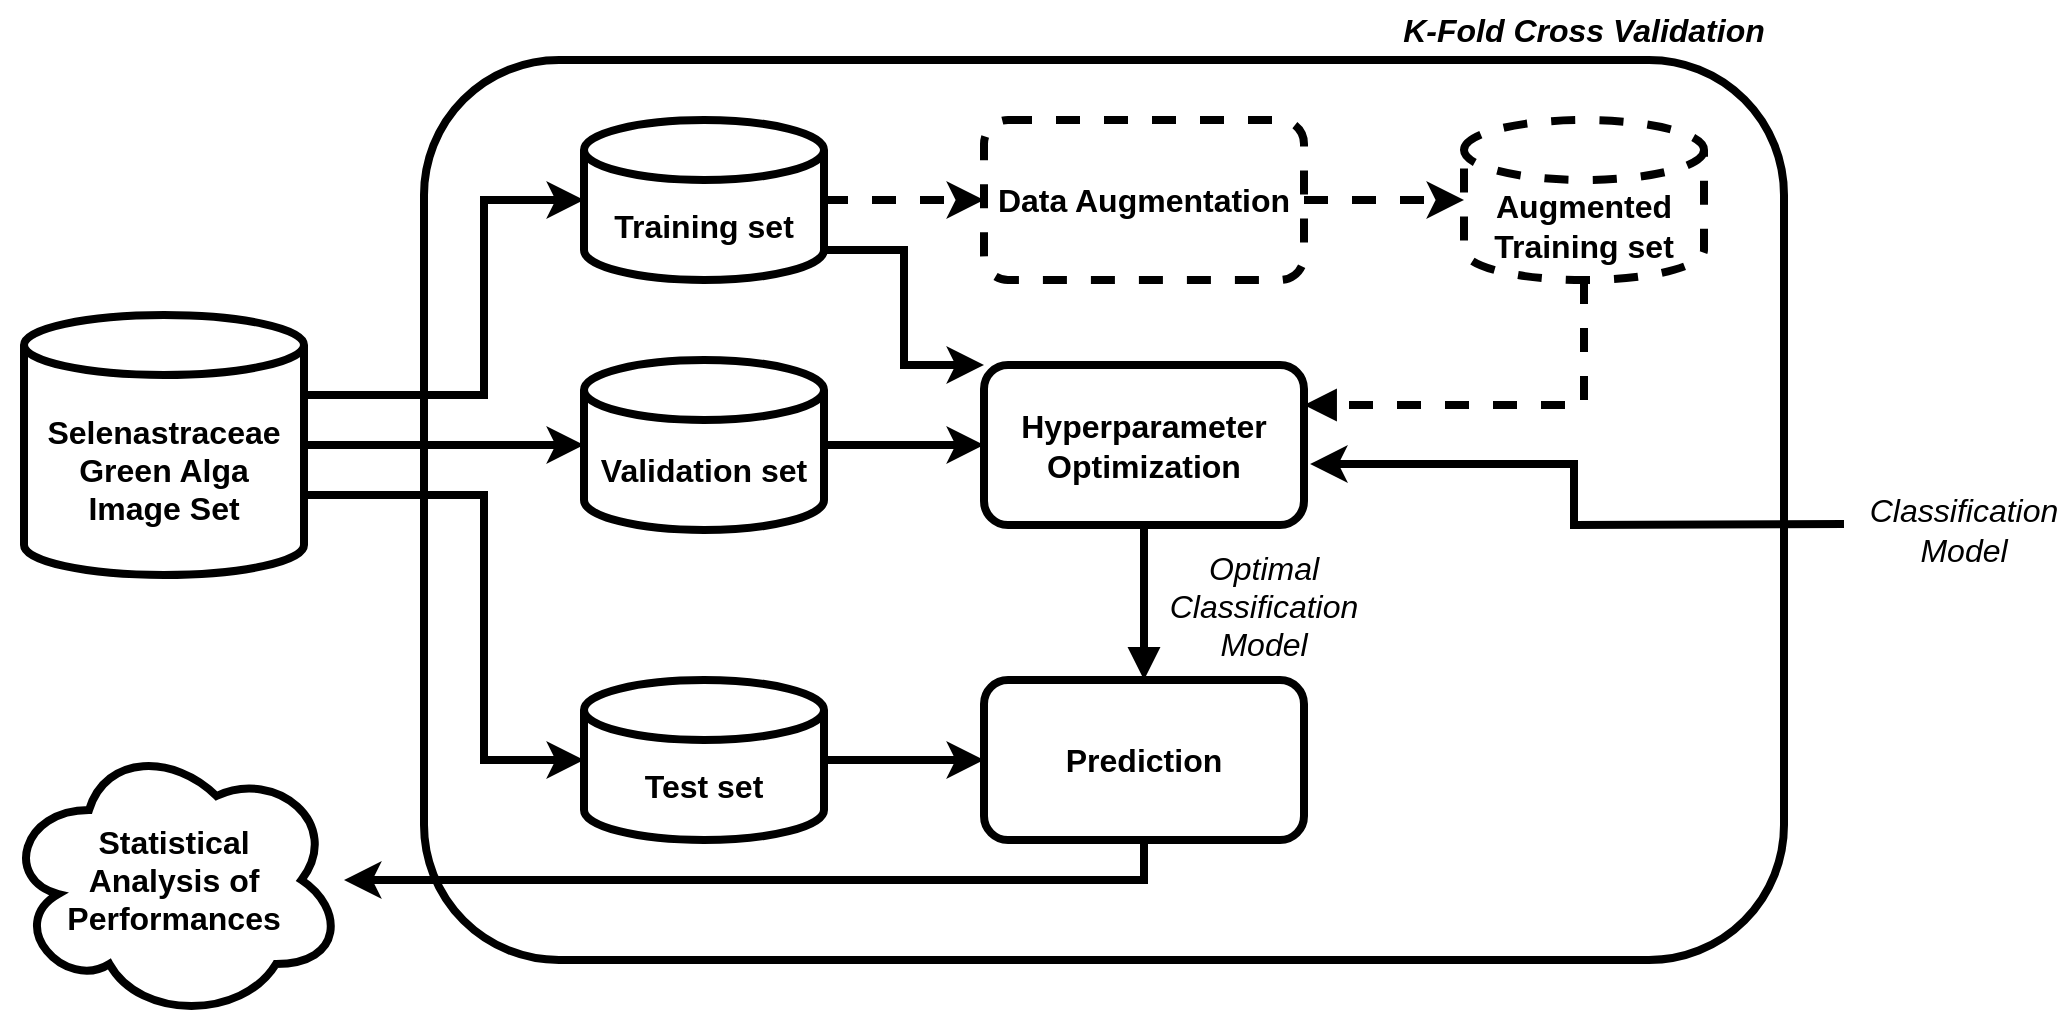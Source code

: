 <mxfile version="23.1.1" type="github">
  <diagram id="C5RBs43oDa-KdzZeNtuy" name="Page-1">
    <mxGraphModel dx="2191" dy="1962" grid="1" gridSize="10" guides="1" tooltips="1" connect="1" arrows="1" fold="1" page="1" pageScale="1" pageWidth="827" pageHeight="1169" math="0" shadow="0">
      <root>
        <mxCell id="WIyWlLk6GJQsqaUBKTNV-0" />
        <mxCell id="WIyWlLk6GJQsqaUBKTNV-1" parent="WIyWlLk6GJQsqaUBKTNV-0" />
        <mxCell id="K4ExU7u0aYPTxoNJ10s2-50" value="" style="rounded=1;whiteSpace=wrap;html=1;fillColor=none;strokeWidth=4;" parent="WIyWlLk6GJQsqaUBKTNV-1" vertex="1">
          <mxGeometry x="200" y="10" width="680" height="450" as="geometry" />
        </mxCell>
        <mxCell id="wzIpbfzJvulj5RHvsVlj-0" value="Selenastraceae&lt;br&gt;Green Alga&lt;br&gt;Image Set" style="shape=cylinder3;whiteSpace=wrap;html=1;boundedLbl=1;backgroundOutline=1;size=15;fontSize=16;strokeWidth=4;fontStyle=1" parent="WIyWlLk6GJQsqaUBKTNV-1" vertex="1">
          <mxGeometry y="137.5" width="140" height="130" as="geometry" />
        </mxCell>
        <mxCell id="K4ExU7u0aYPTxoNJ10s2-51" style="edgeStyle=orthogonalEdgeStyle;rounded=0;orthogonalLoop=1;jettySize=auto;html=1;exitX=0.5;exitY=1;exitDx=0;exitDy=0;strokeWidth=4;" parent="WIyWlLk6GJQsqaUBKTNV-1" source="wzIpbfzJvulj5RHvsVlj-13" target="wzIpbfzJvulj5RHvsVlj-24" edge="1">
          <mxGeometry relative="1" as="geometry" />
        </mxCell>
        <mxCell id="wzIpbfzJvulj5RHvsVlj-13" value="Prediction" style="rounded=1;whiteSpace=wrap;html=1;fontSize=16;glass=0;strokeWidth=4;shadow=0;fontStyle=1" parent="WIyWlLk6GJQsqaUBKTNV-1" vertex="1">
          <mxGeometry x="480" y="320" width="160" height="80" as="geometry" />
        </mxCell>
        <mxCell id="wzIpbfzJvulj5RHvsVlj-24" value="Statistical&lt;br&gt;Analysis of&lt;br&gt;Performances" style="ellipse;shape=cloud;whiteSpace=wrap;html=1;fontSize=16;strokeWidth=4;fontStyle=1" parent="WIyWlLk6GJQsqaUBKTNV-1" vertex="1">
          <mxGeometry x="-10" y="350" width="170" height="140" as="geometry" />
        </mxCell>
        <mxCell id="K4ExU7u0aYPTxoNJ10s2-27" style="edgeStyle=orthogonalEdgeStyle;rounded=0;orthogonalLoop=1;jettySize=auto;html=1;exitX=0.5;exitY=1;exitDx=0;exitDy=0;entryX=0.5;entryY=0;entryDx=0;entryDy=0;strokeWidth=4;endArrow=block;endFill=1;" parent="WIyWlLk6GJQsqaUBKTNV-1" source="K4ExU7u0aYPTxoNJ10s2-8" target="wzIpbfzJvulj5RHvsVlj-13" edge="1">
          <mxGeometry relative="1" as="geometry" />
        </mxCell>
        <mxCell id="K4ExU7u0aYPTxoNJ10s2-8" value="Hyperparameter&lt;br&gt;Optimization" style="rounded=1;whiteSpace=wrap;html=1;fontSize=16;glass=0;strokeWidth=4;shadow=0;fontStyle=1" parent="WIyWlLk6GJQsqaUBKTNV-1" vertex="1">
          <mxGeometry x="480" y="162.5" width="160" height="80" as="geometry" />
        </mxCell>
        <mxCell id="K4ExU7u0aYPTxoNJ10s2-13" style="edgeStyle=orthogonalEdgeStyle;rounded=0;orthogonalLoop=1;jettySize=auto;html=1;exitX=1;exitY=0.5;exitDx=0;exitDy=0;exitPerimeter=0;entryX=0;entryY=0.5;entryDx=0;entryDy=0;strokeWidth=4;strokeColor=#000000;dashed=1;" parent="WIyWlLk6GJQsqaUBKTNV-1" source="K4ExU7u0aYPTxoNJ10s2-9" target="K4ExU7u0aYPTxoNJ10s2-16" edge="1">
          <mxGeometry relative="1" as="geometry">
            <mxPoint x="460" y="85" as="targetPoint" />
          </mxGeometry>
        </mxCell>
        <mxCell id="K4ExU7u0aYPTxoNJ10s2-38" style="edgeStyle=orthogonalEdgeStyle;rounded=0;orthogonalLoop=1;jettySize=auto;html=1;exitX=1;exitY=1;exitDx=0;exitDy=-15;exitPerimeter=0;entryX=0;entryY=0;entryDx=0;entryDy=0;strokeWidth=4;" parent="WIyWlLk6GJQsqaUBKTNV-1" source="K4ExU7u0aYPTxoNJ10s2-9" target="K4ExU7u0aYPTxoNJ10s2-8" edge="1">
          <mxGeometry relative="1" as="geometry">
            <Array as="points">
              <mxPoint x="440" y="105" />
              <mxPoint x="440" y="163" />
            </Array>
          </mxGeometry>
        </mxCell>
        <mxCell id="K4ExU7u0aYPTxoNJ10s2-9" value="Training set" style="shape=cylinder3;whiteSpace=wrap;html=1;boundedLbl=1;backgroundOutline=1;size=15;fontSize=16;strokeWidth=4;fontStyle=1" parent="WIyWlLk6GJQsqaUBKTNV-1" vertex="1">
          <mxGeometry x="280" y="40" width="120" height="80" as="geometry" />
        </mxCell>
        <mxCell id="K4ExU7u0aYPTxoNJ10s2-15" style="edgeStyle=orthogonalEdgeStyle;rounded=0;orthogonalLoop=1;jettySize=auto;html=1;exitX=1;exitY=0.5;exitDx=0;exitDy=0;exitPerimeter=0;entryX=0;entryY=0.5;entryDx=0;entryDy=0;strokeWidth=4;" parent="WIyWlLk6GJQsqaUBKTNV-1" source="K4ExU7u0aYPTxoNJ10s2-10" target="K4ExU7u0aYPTxoNJ10s2-8" edge="1">
          <mxGeometry relative="1" as="geometry" />
        </mxCell>
        <mxCell id="K4ExU7u0aYPTxoNJ10s2-10" value="Validation set" style="shape=cylinder3;whiteSpace=wrap;html=1;boundedLbl=1;backgroundOutline=1;size=15;fontSize=16;strokeWidth=4;fontStyle=1" parent="WIyWlLk6GJQsqaUBKTNV-1" vertex="1">
          <mxGeometry x="280" y="160" width="120" height="85" as="geometry" />
        </mxCell>
        <mxCell id="K4ExU7u0aYPTxoNJ10s2-24" style="edgeStyle=orthogonalEdgeStyle;rounded=0;orthogonalLoop=1;jettySize=auto;html=1;entryX=0;entryY=0.5;entryDx=0;entryDy=0;strokeWidth=4;" parent="WIyWlLk6GJQsqaUBKTNV-1" source="K4ExU7u0aYPTxoNJ10s2-11" target="wzIpbfzJvulj5RHvsVlj-13" edge="1">
          <mxGeometry relative="1" as="geometry" />
        </mxCell>
        <mxCell id="K4ExU7u0aYPTxoNJ10s2-11" value="Test set" style="shape=cylinder3;whiteSpace=wrap;html=1;boundedLbl=1;backgroundOutline=1;size=15;fontSize=16;strokeWidth=4;fontStyle=1" parent="WIyWlLk6GJQsqaUBKTNV-1" vertex="1">
          <mxGeometry x="280" y="320" width="120" height="80" as="geometry" />
        </mxCell>
        <mxCell id="K4ExU7u0aYPTxoNJ10s2-16" value="Data Augmentation" style="rounded=1;whiteSpace=wrap;html=1;fontSize=16;glass=0;strokeWidth=4;shadow=0;fontStyle=1;dashed=1;" parent="WIyWlLk6GJQsqaUBKTNV-1" vertex="1">
          <mxGeometry x="480" y="40" width="160" height="80" as="geometry" />
        </mxCell>
        <mxCell id="K4ExU7u0aYPTxoNJ10s2-19" style="edgeStyle=orthogonalEdgeStyle;rounded=0;orthogonalLoop=1;jettySize=auto;html=1;entryX=0;entryY=0.5;entryDx=0;entryDy=0;entryPerimeter=0;strokeWidth=4;dashed=1;" parent="WIyWlLk6GJQsqaUBKTNV-1" source="K4ExU7u0aYPTxoNJ10s2-16" edge="1">
          <mxGeometry relative="1" as="geometry">
            <mxPoint x="720" y="80" as="targetPoint" />
          </mxGeometry>
        </mxCell>
        <mxCell id="K4ExU7u0aYPTxoNJ10s2-35" style="edgeStyle=orthogonalEdgeStyle;rounded=0;orthogonalLoop=1;jettySize=auto;html=1;exitX=1;exitY=0.5;exitDx=0;exitDy=0;exitPerimeter=0;entryX=0;entryY=0.5;entryDx=0;entryDy=0;entryPerimeter=0;strokeWidth=4;" parent="WIyWlLk6GJQsqaUBKTNV-1" source="wzIpbfzJvulj5RHvsVlj-0" target="K4ExU7u0aYPTxoNJ10s2-10" edge="1">
          <mxGeometry relative="1" as="geometry" />
        </mxCell>
        <mxCell id="K4ExU7u0aYPTxoNJ10s2-36" style="edgeStyle=orthogonalEdgeStyle;rounded=0;orthogonalLoop=1;jettySize=auto;html=1;exitX=1;exitY=0;exitDx=0;exitDy=40;exitPerimeter=0;entryX=0;entryY=0.5;entryDx=0;entryDy=0;entryPerimeter=0;strokeWidth=4;" parent="WIyWlLk6GJQsqaUBKTNV-1" source="wzIpbfzJvulj5RHvsVlj-0" target="K4ExU7u0aYPTxoNJ10s2-9" edge="1">
          <mxGeometry relative="1" as="geometry">
            <Array as="points">
              <mxPoint x="230" y="178" />
              <mxPoint x="230" y="80" />
            </Array>
          </mxGeometry>
        </mxCell>
        <mxCell id="K4ExU7u0aYPTxoNJ10s2-37" style="edgeStyle=orthogonalEdgeStyle;rounded=0;orthogonalLoop=1;jettySize=auto;html=1;exitX=1;exitY=0;exitDx=0;exitDy=90;exitPerimeter=0;entryX=0;entryY=0.5;entryDx=0;entryDy=0;entryPerimeter=0;strokeWidth=4;" parent="WIyWlLk6GJQsqaUBKTNV-1" source="wzIpbfzJvulj5RHvsVlj-0" target="K4ExU7u0aYPTxoNJ10s2-11" edge="1">
          <mxGeometry relative="1" as="geometry">
            <Array as="points">
              <mxPoint x="230" y="228" />
              <mxPoint x="230" y="360" />
            </Array>
          </mxGeometry>
        </mxCell>
        <mxCell id="K4ExU7u0aYPTxoNJ10s2-41" style="edgeStyle=orthogonalEdgeStyle;rounded=0;orthogonalLoop=1;jettySize=auto;html=1;exitX=0.5;exitY=1;exitDx=0;exitDy=0;exitPerimeter=0;entryX=1;entryY=0.25;entryDx=0;entryDy=0;strokeWidth=4;endArrow=block;endFill=1;dashed=1;" parent="WIyWlLk6GJQsqaUBKTNV-1" source="K4ExU7u0aYPTxoNJ10s2-39" target="K4ExU7u0aYPTxoNJ10s2-8" edge="1">
          <mxGeometry relative="1" as="geometry" />
        </mxCell>
        <mxCell id="K4ExU7u0aYPTxoNJ10s2-39" value="Augmented&lt;br&gt;Training set" style="shape=cylinder3;whiteSpace=wrap;html=1;boundedLbl=1;backgroundOutline=1;size=15;fontSize=16;strokeWidth=4;fontStyle=1;dashed=1;" parent="WIyWlLk6GJQsqaUBKTNV-1" vertex="1">
          <mxGeometry x="720" y="40" width="120" height="80" as="geometry" />
        </mxCell>
        <mxCell id="K4ExU7u0aYPTxoNJ10s2-47" value="Optimal Classification Model" style="text;html=1;strokeColor=none;fillColor=none;align=center;verticalAlign=middle;whiteSpace=wrap;rounded=0;fontSize=16;fontStyle=2;strokeWidth=4;" parent="WIyWlLk6GJQsqaUBKTNV-1" vertex="1">
          <mxGeometry x="590" y="267.5" width="60" height="30" as="geometry" />
        </mxCell>
        <mxCell id="K4ExU7u0aYPTxoNJ10s2-52" value="K-Fold Cross Validation" style="text;html=1;strokeColor=none;fillColor=none;align=center;verticalAlign=middle;whiteSpace=wrap;rounded=0;fontSize=16;fontStyle=3" parent="WIyWlLk6GJQsqaUBKTNV-1" vertex="1">
          <mxGeometry x="680" y="-20" width="200" height="30" as="geometry" />
        </mxCell>
        <mxCell id="K4ExU7u0aYPTxoNJ10s2-53" value="Classification Model" style="text;html=1;strokeColor=none;fillColor=none;align=center;verticalAlign=middle;whiteSpace=wrap;rounded=0;fontSize=16;fontStyle=2;strokeWidth=4;" parent="WIyWlLk6GJQsqaUBKTNV-1" vertex="1">
          <mxGeometry x="940" y="230" width="60" height="30" as="geometry" />
        </mxCell>
        <mxCell id="K4ExU7u0aYPTxoNJ10s2-54" style="edgeStyle=orthogonalEdgeStyle;rounded=0;orthogonalLoop=1;jettySize=auto;html=1;entryX=1.019;entryY=0.619;entryDx=0;entryDy=0;entryPerimeter=0;strokeWidth=4;" parent="WIyWlLk6GJQsqaUBKTNV-1" target="K4ExU7u0aYPTxoNJ10s2-8" edge="1">
          <mxGeometry relative="1" as="geometry">
            <mxPoint x="910" y="242" as="sourcePoint" />
          </mxGeometry>
        </mxCell>
      </root>
    </mxGraphModel>
  </diagram>
</mxfile>
